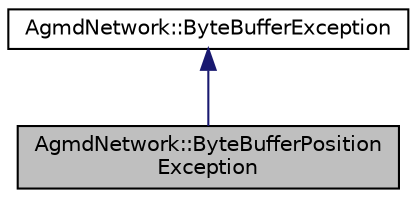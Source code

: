 digraph "AgmdNetwork::ByteBufferPositionException"
{
  edge [fontname="Helvetica",fontsize="10",labelfontname="Helvetica",labelfontsize="10"];
  node [fontname="Helvetica",fontsize="10",shape=record];
  Node1 [label="AgmdNetwork::ByteBufferPosition\lException",height=0.2,width=0.4,color="black", fillcolor="grey75", style="filled" fontcolor="black"];
  Node2 -> Node1 [dir="back",color="midnightblue",fontsize="10",style="solid"];
  Node2 [label="AgmdNetwork::ByteBufferException",height=0.2,width=0.4,color="black", fillcolor="white", style="filled",URL="$class_agmd_network_1_1_byte_buffer_exception.html"];
}
